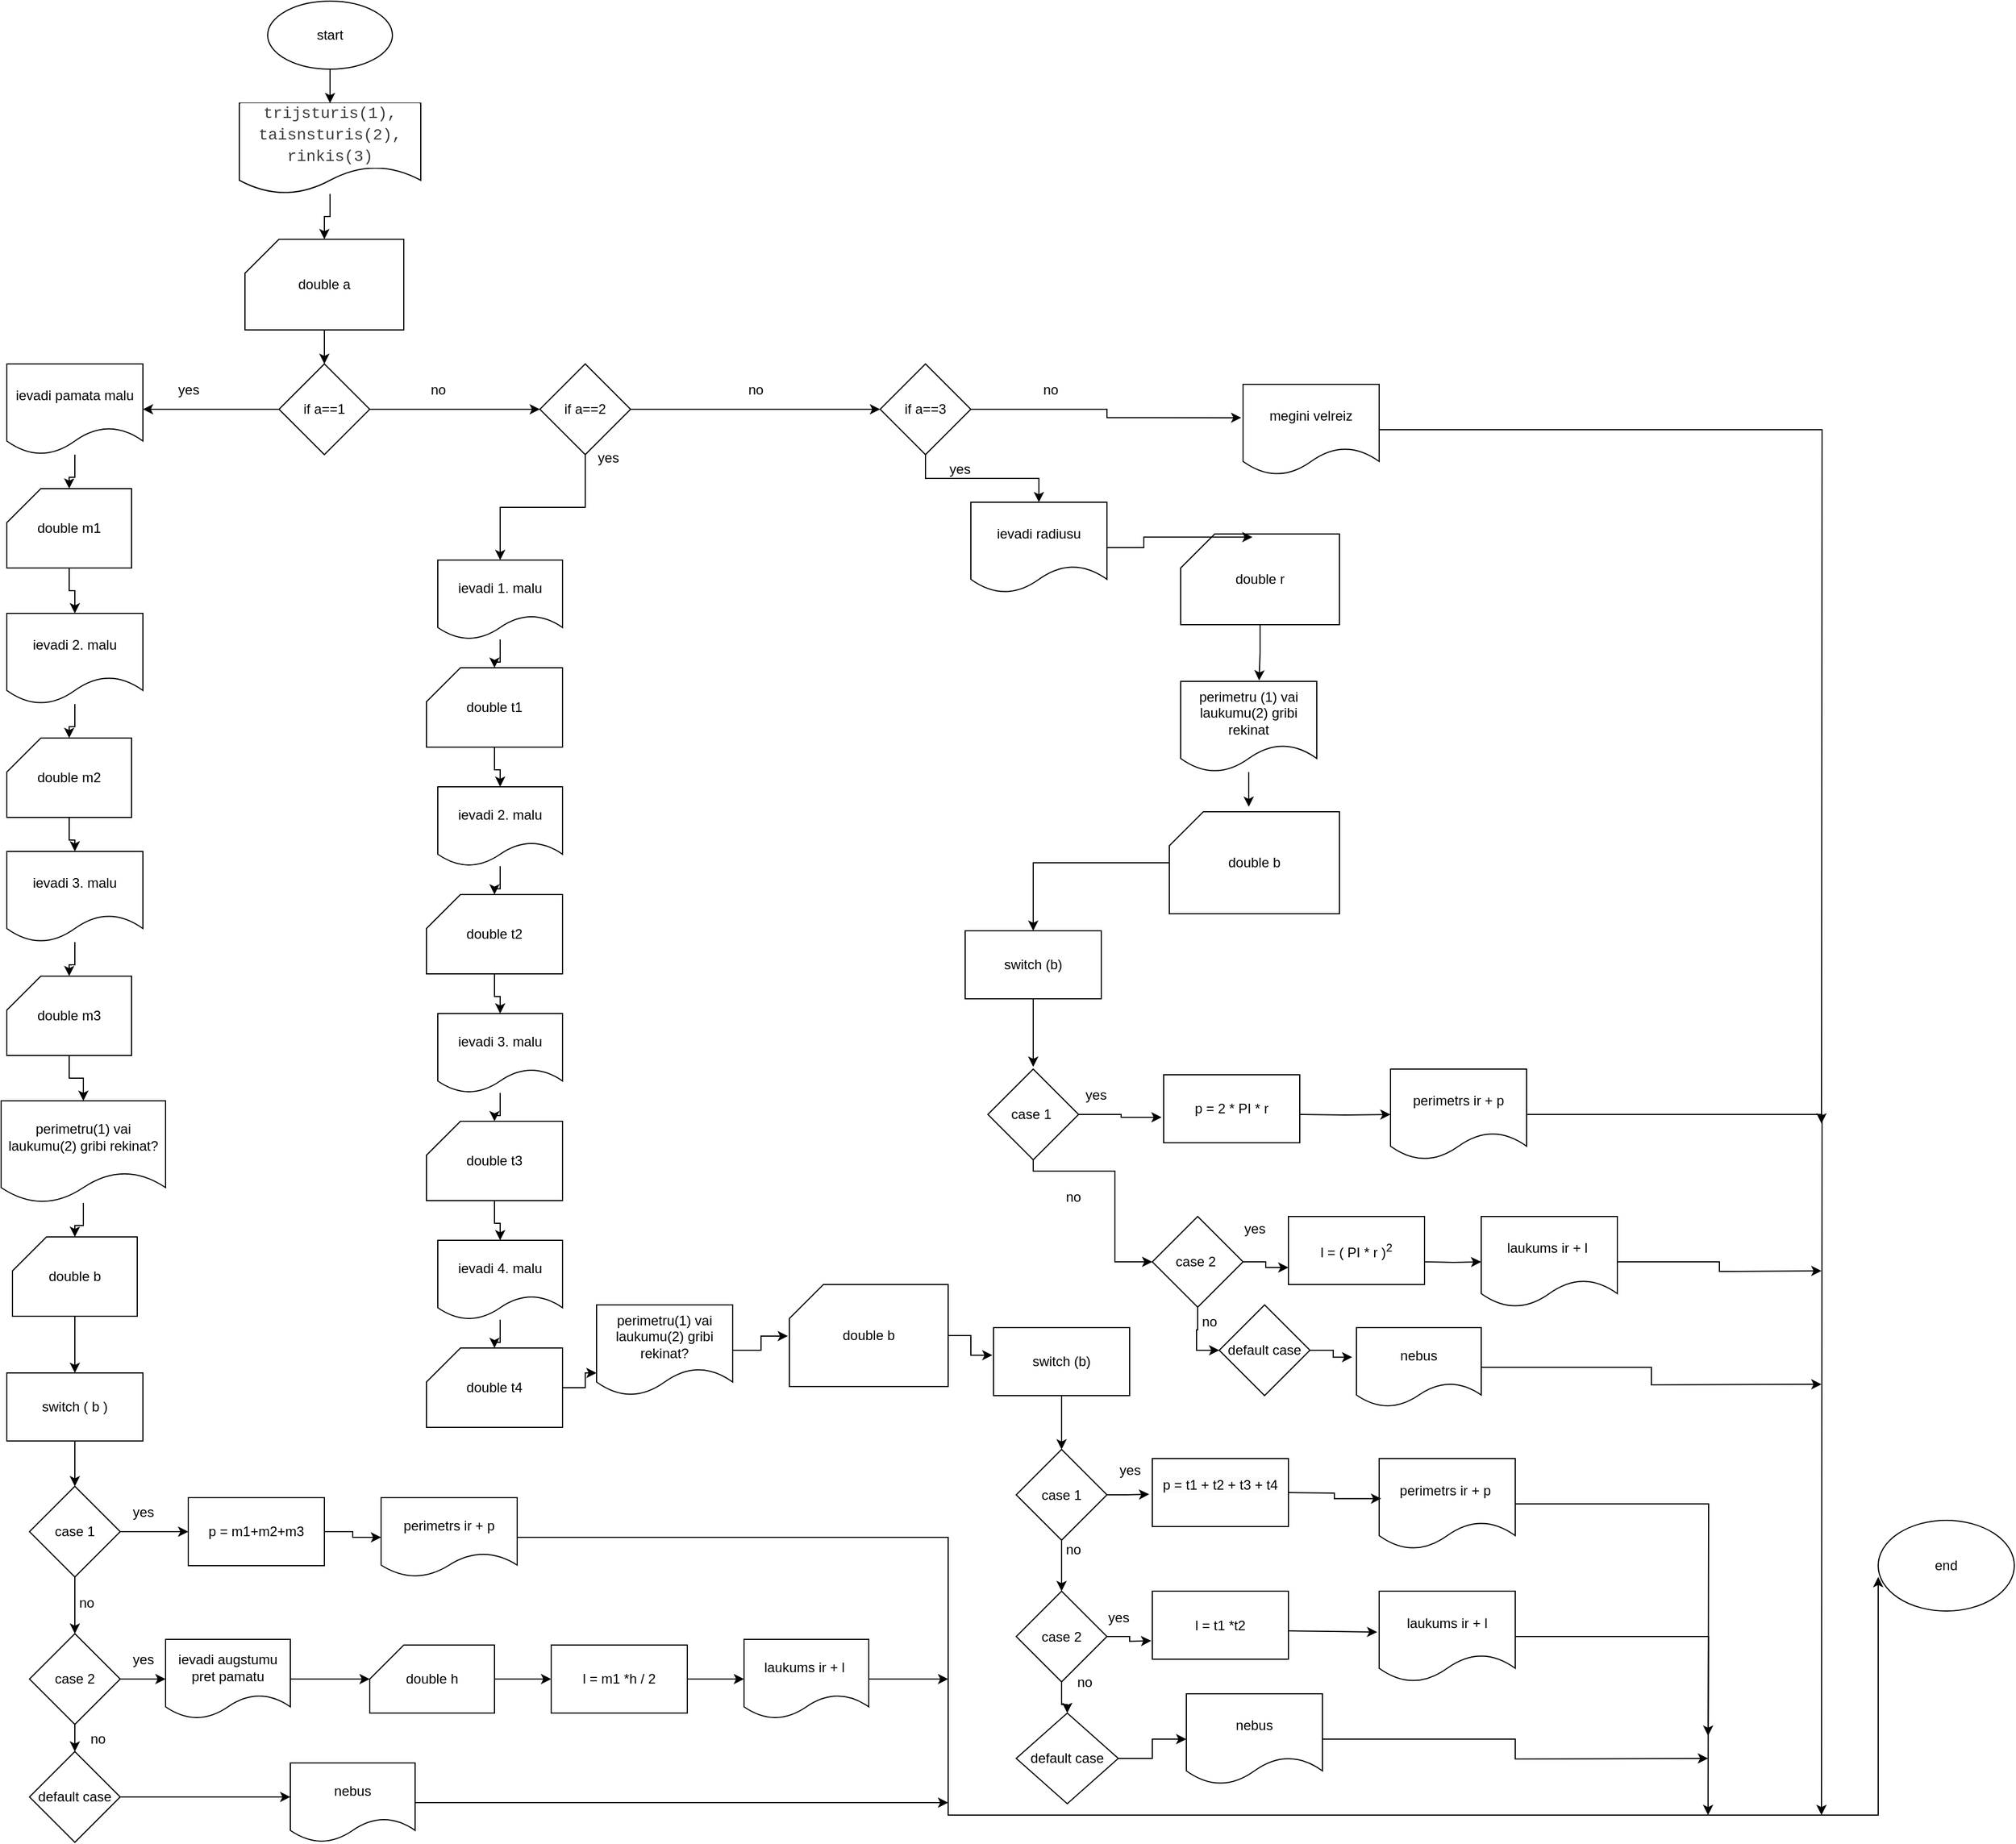<mxfile version="22.1.7" type="device">
  <diagram name="Page-1" id="s_GTSKOdbEc0nw_pOqTQ">
    <mxGraphModel dx="871" dy="600" grid="1" gridSize="10" guides="1" tooltips="1" connect="1" arrows="1" fold="1" page="1" pageScale="1" pageWidth="1169" pageHeight="1654" math="0" shadow="0">
      <root>
        <mxCell id="0" />
        <mxCell id="1" parent="0" />
        <mxCell id="ZWupIFE9vkI7g-fVSe1I-3" value="" style="edgeStyle=orthogonalEdgeStyle;rounded=0;orthogonalLoop=1;jettySize=auto;html=1;" parent="1" source="ZWupIFE9vkI7g-fVSe1I-1" target="ZWupIFE9vkI7g-fVSe1I-2" edge="1">
          <mxGeometry relative="1" as="geometry" />
        </mxCell>
        <mxCell id="ZWupIFE9vkI7g-fVSe1I-1" value="start" style="ellipse;whiteSpace=wrap;html=1;" parent="1" vertex="1">
          <mxGeometry x="250" y="30" width="110" height="60" as="geometry" />
        </mxCell>
        <mxCell id="ZWupIFE9vkI7g-fVSe1I-5" value="" style="edgeStyle=orthogonalEdgeStyle;rounded=0;orthogonalLoop=1;jettySize=auto;html=1;" parent="1" source="ZWupIFE9vkI7g-fVSe1I-2" target="ZWupIFE9vkI7g-fVSe1I-4" edge="1">
          <mxGeometry relative="1" as="geometry" />
        </mxCell>
        <mxCell id="ZWupIFE9vkI7g-fVSe1I-2" value="&lt;div style=&quot;color: rgb(59, 59, 59); background-color: rgb(255, 255, 255); font-family: Consolas, &amp;quot;Courier New&amp;quot;, monospace; font-size: 14px; line-height: 19px;&quot;&gt;trijsturis(1), taisnsturis(2), rinkis(3)&lt;/div&gt;" style="shape=document;whiteSpace=wrap;html=1;boundedLbl=1;" parent="1" vertex="1">
          <mxGeometry x="225" y="120" width="160" height="80" as="geometry" />
        </mxCell>
        <mxCell id="ZWupIFE9vkI7g-fVSe1I-7" value="" style="edgeStyle=orthogonalEdgeStyle;rounded=0;orthogonalLoop=1;jettySize=auto;html=1;" parent="1" source="ZWupIFE9vkI7g-fVSe1I-4" target="ZWupIFE9vkI7g-fVSe1I-6" edge="1">
          <mxGeometry relative="1" as="geometry" />
        </mxCell>
        <mxCell id="ZWupIFE9vkI7g-fVSe1I-4" value="double a" style="shape=card;whiteSpace=wrap;html=1;" parent="1" vertex="1">
          <mxGeometry x="230" y="240" width="140" height="80" as="geometry" />
        </mxCell>
        <mxCell id="ZWupIFE9vkI7g-fVSe1I-9" style="edgeStyle=orthogonalEdgeStyle;rounded=0;orthogonalLoop=1;jettySize=auto;html=1;entryX=1;entryY=0.5;entryDx=0;entryDy=0;" parent="1" source="ZWupIFE9vkI7g-fVSe1I-6" target="ZWupIFE9vkI7g-fVSe1I-8" edge="1">
          <mxGeometry relative="1" as="geometry" />
        </mxCell>
        <mxCell id="ZWupIFE9vkI7g-fVSe1I-50" style="edgeStyle=orthogonalEdgeStyle;rounded=0;orthogonalLoop=1;jettySize=auto;html=1;" parent="1" source="ZWupIFE9vkI7g-fVSe1I-6" target="ZWupIFE9vkI7g-fVSe1I-49" edge="1">
          <mxGeometry relative="1" as="geometry" />
        </mxCell>
        <mxCell id="ZWupIFE9vkI7g-fVSe1I-6" value="if a==1" style="rhombus;whiteSpace=wrap;html=1;" parent="1" vertex="1">
          <mxGeometry x="260" y="350" width="80" height="80" as="geometry" />
        </mxCell>
        <mxCell id="ZWupIFE9vkI7g-fVSe1I-13" value="" style="edgeStyle=orthogonalEdgeStyle;rounded=0;orthogonalLoop=1;jettySize=auto;html=1;" parent="1" source="ZWupIFE9vkI7g-fVSe1I-8" target="ZWupIFE9vkI7g-fVSe1I-12" edge="1">
          <mxGeometry relative="1" as="geometry" />
        </mxCell>
        <mxCell id="ZWupIFE9vkI7g-fVSe1I-8" value="ievadi pamata malu" style="shape=document;whiteSpace=wrap;html=1;boundedLbl=1;" parent="1" vertex="1">
          <mxGeometry x="20" y="350" width="120" height="80" as="geometry" />
        </mxCell>
        <mxCell id="ZWupIFE9vkI7g-fVSe1I-10" value="yes" style="text;html=1;align=center;verticalAlign=middle;resizable=0;points=[];autosize=1;strokeColor=none;fillColor=none;" parent="1" vertex="1">
          <mxGeometry x="160" y="358" width="40" height="30" as="geometry" />
        </mxCell>
        <mxCell id="ZWupIFE9vkI7g-fVSe1I-17" value="" style="edgeStyle=orthogonalEdgeStyle;rounded=0;orthogonalLoop=1;jettySize=auto;html=1;" parent="1" source="ZWupIFE9vkI7g-fVSe1I-12" target="ZWupIFE9vkI7g-fVSe1I-15" edge="1">
          <mxGeometry relative="1" as="geometry" />
        </mxCell>
        <mxCell id="ZWupIFE9vkI7g-fVSe1I-12" value="double m1" style="shape=card;whiteSpace=wrap;html=1;" parent="1" vertex="1">
          <mxGeometry x="20" y="460" width="110" height="70" as="geometry" />
        </mxCell>
        <mxCell id="ZWupIFE9vkI7g-fVSe1I-14" value="" style="edgeStyle=orthogonalEdgeStyle;rounded=0;orthogonalLoop=1;jettySize=auto;html=1;" parent="1" source="ZWupIFE9vkI7g-fVSe1I-15" target="ZWupIFE9vkI7g-fVSe1I-16" edge="1">
          <mxGeometry relative="1" as="geometry" />
        </mxCell>
        <mxCell id="ZWupIFE9vkI7g-fVSe1I-15" value="ievadi 2. malu" style="shape=document;whiteSpace=wrap;html=1;boundedLbl=1;" parent="1" vertex="1">
          <mxGeometry x="20" y="570" width="120" height="80" as="geometry" />
        </mxCell>
        <mxCell id="ZWupIFE9vkI7g-fVSe1I-24" value="" style="edgeStyle=orthogonalEdgeStyle;rounded=0;orthogonalLoop=1;jettySize=auto;html=1;" parent="1" source="ZWupIFE9vkI7g-fVSe1I-16" target="ZWupIFE9vkI7g-fVSe1I-19" edge="1">
          <mxGeometry relative="1" as="geometry" />
        </mxCell>
        <mxCell id="ZWupIFE9vkI7g-fVSe1I-16" value="double m2" style="shape=card;whiteSpace=wrap;html=1;" parent="1" vertex="1">
          <mxGeometry x="20" y="680" width="110" height="70" as="geometry" />
        </mxCell>
        <mxCell id="ZWupIFE9vkI7g-fVSe1I-18" value="" style="edgeStyle=orthogonalEdgeStyle;rounded=0;orthogonalLoop=1;jettySize=auto;html=1;" parent="1" source="ZWupIFE9vkI7g-fVSe1I-19" target="ZWupIFE9vkI7g-fVSe1I-20" edge="1">
          <mxGeometry relative="1" as="geometry" />
        </mxCell>
        <mxCell id="ZWupIFE9vkI7g-fVSe1I-19" value="ievadi 3. malu" style="shape=document;whiteSpace=wrap;html=1;boundedLbl=1;" parent="1" vertex="1">
          <mxGeometry x="20" y="780" width="120" height="80" as="geometry" />
        </mxCell>
        <mxCell id="ZWupIFE9vkI7g-fVSe1I-25" value="" style="edgeStyle=orthogonalEdgeStyle;rounded=0;orthogonalLoop=1;jettySize=auto;html=1;" parent="1" source="ZWupIFE9vkI7g-fVSe1I-20" target="ZWupIFE9vkI7g-fVSe1I-22" edge="1">
          <mxGeometry relative="1" as="geometry" />
        </mxCell>
        <mxCell id="ZWupIFE9vkI7g-fVSe1I-20" value="double m3" style="shape=card;whiteSpace=wrap;html=1;" parent="1" vertex="1">
          <mxGeometry x="20" y="890" width="110" height="70" as="geometry" />
        </mxCell>
        <mxCell id="ZWupIFE9vkI7g-fVSe1I-21" value="" style="edgeStyle=orthogonalEdgeStyle;rounded=0;orthogonalLoop=1;jettySize=auto;html=1;" parent="1" source="ZWupIFE9vkI7g-fVSe1I-22" target="ZWupIFE9vkI7g-fVSe1I-23" edge="1">
          <mxGeometry relative="1" as="geometry" />
        </mxCell>
        <mxCell id="ZWupIFE9vkI7g-fVSe1I-22" value="perimetru(1) vai laukumu(2) gribi rekinat?" style="shape=document;whiteSpace=wrap;html=1;boundedLbl=1;" parent="1" vertex="1">
          <mxGeometry x="15" y="1000" width="145" height="90" as="geometry" />
        </mxCell>
        <mxCell id="ZWupIFE9vkI7g-fVSe1I-28" value="" style="edgeStyle=orthogonalEdgeStyle;rounded=0;orthogonalLoop=1;jettySize=auto;html=1;" parent="1" source="ZWupIFE9vkI7g-fVSe1I-23" target="ZWupIFE9vkI7g-fVSe1I-27" edge="1">
          <mxGeometry relative="1" as="geometry" />
        </mxCell>
        <mxCell id="ZWupIFE9vkI7g-fVSe1I-23" value="double b" style="shape=card;whiteSpace=wrap;html=1;" parent="1" vertex="1">
          <mxGeometry x="25" y="1120" width="110" height="70" as="geometry" />
        </mxCell>
        <mxCell id="ZWupIFE9vkI7g-fVSe1I-30" value="" style="edgeStyle=orthogonalEdgeStyle;rounded=0;orthogonalLoop=1;jettySize=auto;html=1;" parent="1" source="ZWupIFE9vkI7g-fVSe1I-27" target="ZWupIFE9vkI7g-fVSe1I-29" edge="1">
          <mxGeometry relative="1" as="geometry" />
        </mxCell>
        <mxCell id="ZWupIFE9vkI7g-fVSe1I-27" value="switch ( b )" style="rounded=0;whiteSpace=wrap;html=1;" parent="1" vertex="1">
          <mxGeometry x="20" y="1240" width="120" height="60" as="geometry" />
        </mxCell>
        <mxCell id="ZWupIFE9vkI7g-fVSe1I-32" value="" style="edgeStyle=orthogonalEdgeStyle;rounded=0;orthogonalLoop=1;jettySize=auto;html=1;" parent="1" source="ZWupIFE9vkI7g-fVSe1I-29" target="ZWupIFE9vkI7g-fVSe1I-31" edge="1">
          <mxGeometry relative="1" as="geometry" />
        </mxCell>
        <mxCell id="ZWupIFE9vkI7g-fVSe1I-37" value="" style="edgeStyle=orthogonalEdgeStyle;rounded=0;orthogonalLoop=1;jettySize=auto;html=1;" parent="1" source="ZWupIFE9vkI7g-fVSe1I-29" target="ZWupIFE9vkI7g-fVSe1I-36" edge="1">
          <mxGeometry relative="1" as="geometry" />
        </mxCell>
        <mxCell id="ZWupIFE9vkI7g-fVSe1I-29" value="case 1" style="rhombus;whiteSpace=wrap;html=1;" parent="1" vertex="1">
          <mxGeometry x="40" y="1340" width="80" height="80" as="geometry" />
        </mxCell>
        <mxCell id="ZWupIFE9vkI7g-fVSe1I-35" value="" style="edgeStyle=orthogonalEdgeStyle;rounded=0;orthogonalLoop=1;jettySize=auto;html=1;" parent="1" source="ZWupIFE9vkI7g-fVSe1I-31" target="ZWupIFE9vkI7g-fVSe1I-34" edge="1">
          <mxGeometry relative="1" as="geometry" />
        </mxCell>
        <mxCell id="ZWupIFE9vkI7g-fVSe1I-31" value="p = m1+m2+m3" style="rounded=0;whiteSpace=wrap;html=1;" parent="1" vertex="1">
          <mxGeometry x="180" y="1350" width="120" height="60" as="geometry" />
        </mxCell>
        <mxCell id="ZWupIFE9vkI7g-fVSe1I-33" value="yes" style="text;html=1;align=center;verticalAlign=middle;resizable=0;points=[];autosize=1;strokeColor=none;fillColor=none;" parent="1" vertex="1">
          <mxGeometry x="120" y="1348" width="40" height="30" as="geometry" />
        </mxCell>
        <mxCell id="uBagsYoSlXnlfAFaFn3W-50" style="edgeStyle=orthogonalEdgeStyle;rounded=0;orthogonalLoop=1;jettySize=auto;html=1;strokeColor=none;" parent="1" source="ZWupIFE9vkI7g-fVSe1I-34" edge="1">
          <mxGeometry relative="1" as="geometry">
            <mxPoint x="850" y="1630" as="targetPoint" />
          </mxGeometry>
        </mxCell>
        <mxCell id="ZWupIFE9vkI7g-fVSe1I-34" value="perimetrs ir + p" style="shape=document;whiteSpace=wrap;html=1;boundedLbl=1;" parent="1" vertex="1">
          <mxGeometry x="350" y="1350" width="120" height="70" as="geometry" />
        </mxCell>
        <mxCell id="ZWupIFE9vkI7g-fVSe1I-39" value="" style="edgeStyle=orthogonalEdgeStyle;rounded=0;orthogonalLoop=1;jettySize=auto;html=1;" parent="1" source="ZWupIFE9vkI7g-fVSe1I-36" target="ZWupIFE9vkI7g-fVSe1I-38" edge="1">
          <mxGeometry relative="1" as="geometry" />
        </mxCell>
        <mxCell id="uBagsYoSlXnlfAFaFn3W-63" style="edgeStyle=orthogonalEdgeStyle;rounded=0;orthogonalLoop=1;jettySize=auto;html=1;entryX=0.5;entryY=0;entryDx=0;entryDy=0;" parent="1" source="ZWupIFE9vkI7g-fVSe1I-36" target="uBagsYoSlXnlfAFaFn3W-62" edge="1">
          <mxGeometry relative="1" as="geometry" />
        </mxCell>
        <mxCell id="ZWupIFE9vkI7g-fVSe1I-36" value="case 2" style="rhombus;whiteSpace=wrap;html=1;" parent="1" vertex="1">
          <mxGeometry x="40" y="1470" width="80" height="80" as="geometry" />
        </mxCell>
        <mxCell id="ZWupIFE9vkI7g-fVSe1I-42" value="" style="edgeStyle=orthogonalEdgeStyle;rounded=0;orthogonalLoop=1;jettySize=auto;html=1;" parent="1" source="ZWupIFE9vkI7g-fVSe1I-38" target="ZWupIFE9vkI7g-fVSe1I-41" edge="1">
          <mxGeometry relative="1" as="geometry" />
        </mxCell>
        <mxCell id="ZWupIFE9vkI7g-fVSe1I-38" value="ievadi augstumu pret pamatu" style="shape=document;whiteSpace=wrap;html=1;boundedLbl=1;" parent="1" vertex="1">
          <mxGeometry x="160" y="1475" width="110" height="70" as="geometry" />
        </mxCell>
        <mxCell id="ZWupIFE9vkI7g-fVSe1I-44" value="" style="edgeStyle=orthogonalEdgeStyle;rounded=0;orthogonalLoop=1;jettySize=auto;html=1;" parent="1" source="ZWupIFE9vkI7g-fVSe1I-41" target="ZWupIFE9vkI7g-fVSe1I-43" edge="1">
          <mxGeometry relative="1" as="geometry" />
        </mxCell>
        <mxCell id="ZWupIFE9vkI7g-fVSe1I-41" value="double h" style="shape=card;whiteSpace=wrap;html=1;" parent="1" vertex="1">
          <mxGeometry x="340" y="1480" width="110" height="60" as="geometry" />
        </mxCell>
        <mxCell id="ZWupIFE9vkI7g-fVSe1I-48" value="" style="edgeStyle=orthogonalEdgeStyle;rounded=0;orthogonalLoop=1;jettySize=auto;html=1;" parent="1" source="ZWupIFE9vkI7g-fVSe1I-43" target="ZWupIFE9vkI7g-fVSe1I-47" edge="1">
          <mxGeometry relative="1" as="geometry" />
        </mxCell>
        <mxCell id="ZWupIFE9vkI7g-fVSe1I-43" value="l = m1 *h / 2" style="rounded=0;whiteSpace=wrap;html=1;" parent="1" vertex="1">
          <mxGeometry x="500" y="1480" width="120" height="60" as="geometry" />
        </mxCell>
        <mxCell id="ZWupIFE9vkI7g-fVSe1I-45" value="yes" style="text;html=1;align=center;verticalAlign=middle;resizable=0;points=[];autosize=1;strokeColor=none;fillColor=none;" parent="1" vertex="1">
          <mxGeometry x="120" y="1478" width="40" height="30" as="geometry" />
        </mxCell>
        <mxCell id="ZWupIFE9vkI7g-fVSe1I-46" value="no" style="text;html=1;align=center;verticalAlign=middle;resizable=0;points=[];autosize=1;strokeColor=none;fillColor=none;" parent="1" vertex="1">
          <mxGeometry x="70" y="1428" width="40" height="30" as="geometry" />
        </mxCell>
        <mxCell id="uBagsYoSlXnlfAFaFn3W-51" style="edgeStyle=orthogonalEdgeStyle;rounded=0;orthogonalLoop=1;jettySize=auto;html=1;" parent="1" source="ZWupIFE9vkI7g-fVSe1I-47" edge="1">
          <mxGeometry relative="1" as="geometry">
            <mxPoint x="850" y="1510" as="targetPoint" />
          </mxGeometry>
        </mxCell>
        <mxCell id="ZWupIFE9vkI7g-fVSe1I-47" value="laukums ir + l&amp;nbsp;" style="shape=document;whiteSpace=wrap;html=1;boundedLbl=1;" parent="1" vertex="1">
          <mxGeometry x="670" y="1475" width="110" height="70" as="geometry" />
        </mxCell>
        <mxCell id="ZWupIFE9vkI7g-fVSe1I-53" value="" style="edgeStyle=orthogonalEdgeStyle;rounded=0;orthogonalLoop=1;jettySize=auto;html=1;" parent="1" source="ZWupIFE9vkI7g-fVSe1I-49" target="ZWupIFE9vkI7g-fVSe1I-52" edge="1">
          <mxGeometry relative="1" as="geometry" />
        </mxCell>
        <mxCell id="uBagsYoSlXnlfAFaFn3W-16" style="edgeStyle=orthogonalEdgeStyle;rounded=0;orthogonalLoop=1;jettySize=auto;html=1;entryX=0;entryY=0.5;entryDx=0;entryDy=0;" parent="1" source="ZWupIFE9vkI7g-fVSe1I-49" target="uBagsYoSlXnlfAFaFn3W-15" edge="1">
          <mxGeometry relative="1" as="geometry" />
        </mxCell>
        <mxCell id="ZWupIFE9vkI7g-fVSe1I-49" value="if a==2" style="rhombus;whiteSpace=wrap;html=1;" parent="1" vertex="1">
          <mxGeometry x="490" y="350" width="80" height="80" as="geometry" />
        </mxCell>
        <mxCell id="ZWupIFE9vkI7g-fVSe1I-51" value="no" style="text;html=1;align=center;verticalAlign=middle;resizable=0;points=[];autosize=1;strokeColor=none;fillColor=none;" parent="1" vertex="1">
          <mxGeometry x="380" y="358" width="40" height="30" as="geometry" />
        </mxCell>
        <mxCell id="ZWupIFE9vkI7g-fVSe1I-55" value="" style="edgeStyle=orthogonalEdgeStyle;rounded=0;orthogonalLoop=1;jettySize=auto;html=1;" parent="1" source="ZWupIFE9vkI7g-fVSe1I-52" target="ZWupIFE9vkI7g-fVSe1I-54" edge="1">
          <mxGeometry relative="1" as="geometry" />
        </mxCell>
        <mxCell id="ZWupIFE9vkI7g-fVSe1I-52" value="ievadi 1. malu" style="shape=document;whiteSpace=wrap;html=1;boundedLbl=1;" parent="1" vertex="1">
          <mxGeometry x="400" y="523" width="110" height="70" as="geometry" />
        </mxCell>
        <mxCell id="ZWupIFE9vkI7g-fVSe1I-59" value="" style="edgeStyle=orthogonalEdgeStyle;rounded=0;orthogonalLoop=1;jettySize=auto;html=1;" parent="1" source="ZWupIFE9vkI7g-fVSe1I-54" target="ZWupIFE9vkI7g-fVSe1I-57" edge="1">
          <mxGeometry relative="1" as="geometry" />
        </mxCell>
        <mxCell id="ZWupIFE9vkI7g-fVSe1I-54" value="double t1" style="shape=card;whiteSpace=wrap;html=1;" parent="1" vertex="1">
          <mxGeometry x="390" y="618" width="120" height="70" as="geometry" />
        </mxCell>
        <mxCell id="ZWupIFE9vkI7g-fVSe1I-56" value="" style="edgeStyle=orthogonalEdgeStyle;rounded=0;orthogonalLoop=1;jettySize=auto;html=1;" parent="1" source="ZWupIFE9vkI7g-fVSe1I-57" target="ZWupIFE9vkI7g-fVSe1I-58" edge="1">
          <mxGeometry relative="1" as="geometry" />
        </mxCell>
        <mxCell id="ZWupIFE9vkI7g-fVSe1I-57" value="ievadi 2. malu" style="shape=document;whiteSpace=wrap;html=1;boundedLbl=1;" parent="1" vertex="1">
          <mxGeometry x="400" y="723" width="110" height="70" as="geometry" />
        </mxCell>
        <mxCell id="ZWupIFE9vkI7g-fVSe1I-63" value="" style="edgeStyle=orthogonalEdgeStyle;rounded=0;orthogonalLoop=1;jettySize=auto;html=1;" parent="1" source="ZWupIFE9vkI7g-fVSe1I-58" target="ZWupIFE9vkI7g-fVSe1I-61" edge="1">
          <mxGeometry relative="1" as="geometry" />
        </mxCell>
        <mxCell id="ZWupIFE9vkI7g-fVSe1I-58" value="double t2" style="shape=card;whiteSpace=wrap;html=1;" parent="1" vertex="1">
          <mxGeometry x="390" y="818" width="120" height="70" as="geometry" />
        </mxCell>
        <mxCell id="ZWupIFE9vkI7g-fVSe1I-60" value="" style="edgeStyle=orthogonalEdgeStyle;rounded=0;orthogonalLoop=1;jettySize=auto;html=1;" parent="1" source="ZWupIFE9vkI7g-fVSe1I-61" target="ZWupIFE9vkI7g-fVSe1I-62" edge="1">
          <mxGeometry relative="1" as="geometry" />
        </mxCell>
        <mxCell id="ZWupIFE9vkI7g-fVSe1I-61" value="ievadi 3. malu" style="shape=document;whiteSpace=wrap;html=1;boundedLbl=1;" parent="1" vertex="1">
          <mxGeometry x="400" y="923" width="110" height="70" as="geometry" />
        </mxCell>
        <mxCell id="ZWupIFE9vkI7g-fVSe1I-67" value="" style="edgeStyle=orthogonalEdgeStyle;rounded=0;orthogonalLoop=1;jettySize=auto;html=1;" parent="1" source="ZWupIFE9vkI7g-fVSe1I-62" target="ZWupIFE9vkI7g-fVSe1I-65" edge="1">
          <mxGeometry relative="1" as="geometry" />
        </mxCell>
        <mxCell id="ZWupIFE9vkI7g-fVSe1I-62" value="double t3" style="shape=card;whiteSpace=wrap;html=1;" parent="1" vertex="1">
          <mxGeometry x="390" y="1018" width="120" height="70" as="geometry" />
        </mxCell>
        <mxCell id="ZWupIFE9vkI7g-fVSe1I-64" value="" style="edgeStyle=orthogonalEdgeStyle;rounded=0;orthogonalLoop=1;jettySize=auto;html=1;" parent="1" source="ZWupIFE9vkI7g-fVSe1I-65" target="ZWupIFE9vkI7g-fVSe1I-66" edge="1">
          <mxGeometry relative="1" as="geometry" />
        </mxCell>
        <mxCell id="ZWupIFE9vkI7g-fVSe1I-65" value="ievadi 4. malu" style="shape=document;whiteSpace=wrap;html=1;boundedLbl=1;" parent="1" vertex="1">
          <mxGeometry x="400" y="1123" width="110" height="70" as="geometry" />
        </mxCell>
        <mxCell id="OssaQ84QO2bzJiVQnOr2-2" style="edgeStyle=orthogonalEdgeStyle;rounded=0;orthogonalLoop=1;jettySize=auto;html=1;entryX=0;entryY=0.75;entryDx=0;entryDy=0;" parent="1" source="ZWupIFE9vkI7g-fVSe1I-66" target="OssaQ84QO2bzJiVQnOr2-1" edge="1">
          <mxGeometry relative="1" as="geometry" />
        </mxCell>
        <mxCell id="ZWupIFE9vkI7g-fVSe1I-66" value="double t4" style="shape=card;whiteSpace=wrap;html=1;" parent="1" vertex="1">
          <mxGeometry x="390" y="1218" width="120" height="70" as="geometry" />
        </mxCell>
        <mxCell id="OssaQ84QO2bzJiVQnOr2-1" value="perimetru(1) vai laukumu(2) gribi rekinat?" style="shape=document;whiteSpace=wrap;html=1;boundedLbl=1;" parent="1" vertex="1">
          <mxGeometry x="540" y="1180" width="120" height="80" as="geometry" />
        </mxCell>
        <mxCell id="uBagsYoSlXnlfAFaFn3W-1" value="double b" style="shape=card;whiteSpace=wrap;html=1;" parent="1" vertex="1">
          <mxGeometry x="710" y="1162" width="140" height="90" as="geometry" />
        </mxCell>
        <mxCell id="uBagsYoSlXnlfAFaFn3W-2" style="edgeStyle=orthogonalEdgeStyle;rounded=0;orthogonalLoop=1;jettySize=auto;html=1;entryX=-0.009;entryY=0.505;entryDx=0;entryDy=0;entryPerimeter=0;" parent="1" source="OssaQ84QO2bzJiVQnOr2-1" target="uBagsYoSlXnlfAFaFn3W-1" edge="1">
          <mxGeometry relative="1" as="geometry" />
        </mxCell>
        <mxCell id="uBagsYoSlXnlfAFaFn3W-10" style="edgeStyle=orthogonalEdgeStyle;rounded=0;orthogonalLoop=1;jettySize=auto;html=1;entryX=0.5;entryY=0;entryDx=0;entryDy=0;" parent="1" source="uBagsYoSlXnlfAFaFn3W-3" target="uBagsYoSlXnlfAFaFn3W-9" edge="1">
          <mxGeometry relative="1" as="geometry" />
        </mxCell>
        <mxCell id="uBagsYoSlXnlfAFaFn3W-3" value="case 1" style="rhombus;whiteSpace=wrap;html=1;" parent="1" vertex="1">
          <mxGeometry x="910" y="1307.5" width="80" height="80" as="geometry" />
        </mxCell>
        <mxCell id="uBagsYoSlXnlfAFaFn3W-6" style="edgeStyle=orthogonalEdgeStyle;rounded=0;orthogonalLoop=1;jettySize=auto;html=1;entryX=-0.023;entryY=0.517;entryDx=0;entryDy=0;entryPerimeter=0;" parent="1" source="uBagsYoSlXnlfAFaFn3W-3" edge="1">
          <mxGeometry relative="1" as="geometry">
            <mxPoint x="1027.24" y="1347.03" as="targetPoint" />
          </mxGeometry>
        </mxCell>
        <mxCell id="uBagsYoSlXnlfAFaFn3W-53" style="edgeStyle=orthogonalEdgeStyle;rounded=0;orthogonalLoop=1;jettySize=auto;html=1;" parent="1" source="uBagsYoSlXnlfAFaFn3W-7" edge="1">
          <mxGeometry relative="1" as="geometry">
            <mxPoint x="1520" y="1630" as="targetPoint" />
          </mxGeometry>
        </mxCell>
        <mxCell id="uBagsYoSlXnlfAFaFn3W-7" value="perimetrs ir + p&amp;nbsp;" style="shape=document;whiteSpace=wrap;html=1;boundedLbl=1;" parent="1" vertex="1">
          <mxGeometry x="1230" y="1315.5" width="120" height="80" as="geometry" />
        </mxCell>
        <mxCell id="uBagsYoSlXnlfAFaFn3W-8" style="edgeStyle=orthogonalEdgeStyle;rounded=0;orthogonalLoop=1;jettySize=auto;html=1;entryX=0.015;entryY=0.442;entryDx=0;entryDy=0;entryPerimeter=0;" parent="1" target="uBagsYoSlXnlfAFaFn3W-7" edge="1">
          <mxGeometry relative="1" as="geometry">
            <mxPoint x="1150" y="1345.5" as="sourcePoint" />
          </mxGeometry>
        </mxCell>
        <mxCell id="fjZx18X31kxpOCo3NqA8-4" style="edgeStyle=orthogonalEdgeStyle;rounded=0;orthogonalLoop=1;jettySize=auto;html=1;entryX=0.5;entryY=0;entryDx=0;entryDy=0;" edge="1" parent="1" source="uBagsYoSlXnlfAFaFn3W-9" target="fjZx18X31kxpOCo3NqA8-3">
          <mxGeometry relative="1" as="geometry" />
        </mxCell>
        <mxCell id="uBagsYoSlXnlfAFaFn3W-9" value="case 2" style="rhombus;whiteSpace=wrap;html=1;" parent="1" vertex="1">
          <mxGeometry x="910" y="1432.5" width="80" height="80" as="geometry" />
        </mxCell>
        <mxCell id="uBagsYoSlXnlfAFaFn3W-54" style="edgeStyle=orthogonalEdgeStyle;rounded=0;orthogonalLoop=1;jettySize=auto;html=1;" parent="1" source="uBagsYoSlXnlfAFaFn3W-11" edge="1">
          <mxGeometry relative="1" as="geometry">
            <mxPoint x="1520" y="1560" as="targetPoint" />
          </mxGeometry>
        </mxCell>
        <mxCell id="uBagsYoSlXnlfAFaFn3W-11" value="laukums ir + l" style="shape=document;whiteSpace=wrap;html=1;boundedLbl=1;" parent="1" vertex="1">
          <mxGeometry x="1230" y="1432.5" width="120" height="80" as="geometry" />
        </mxCell>
        <mxCell id="uBagsYoSlXnlfAFaFn3W-13" style="edgeStyle=orthogonalEdgeStyle;rounded=0;orthogonalLoop=1;jettySize=auto;html=1;entryX=-0.008;entryY=0.597;entryDx=0;entryDy=0;entryPerimeter=0;" parent="1" source="uBagsYoSlXnlfAFaFn3W-9" edge="1">
          <mxGeometry relative="1" as="geometry">
            <mxPoint x="1029.04" y="1476.23" as="targetPoint" />
          </mxGeometry>
        </mxCell>
        <mxCell id="uBagsYoSlXnlfAFaFn3W-14" style="edgeStyle=orthogonalEdgeStyle;rounded=0;orthogonalLoop=1;jettySize=auto;html=1;entryX=-0.014;entryY=0.451;entryDx=0;entryDy=0;entryPerimeter=0;" parent="1" target="uBagsYoSlXnlfAFaFn3W-11" edge="1">
          <mxGeometry relative="1" as="geometry">
            <mxPoint x="1150" y="1467.5" as="sourcePoint" />
          </mxGeometry>
        </mxCell>
        <mxCell id="uBagsYoSlXnlfAFaFn3W-20" style="edgeStyle=orthogonalEdgeStyle;rounded=0;orthogonalLoop=1;jettySize=auto;html=1;" parent="1" source="uBagsYoSlXnlfAFaFn3W-15" target="uBagsYoSlXnlfAFaFn3W-19" edge="1">
          <mxGeometry relative="1" as="geometry" />
        </mxCell>
        <mxCell id="uBagsYoSlXnlfAFaFn3W-46" style="edgeStyle=orthogonalEdgeStyle;rounded=0;orthogonalLoop=1;jettySize=auto;html=1;entryX=-0.013;entryY=0.368;entryDx=0;entryDy=0;entryPerimeter=0;" parent="1" source="uBagsYoSlXnlfAFaFn3W-15" target="uBagsYoSlXnlfAFaFn3W-48" edge="1">
          <mxGeometry relative="1" as="geometry">
            <mxPoint x="1075" y="398" as="targetPoint" />
          </mxGeometry>
        </mxCell>
        <mxCell id="uBagsYoSlXnlfAFaFn3W-15" value="if a==3" style="rhombus;whiteSpace=wrap;html=1;" parent="1" vertex="1">
          <mxGeometry x="790" y="350" width="80" height="80" as="geometry" />
        </mxCell>
        <mxCell id="uBagsYoSlXnlfAFaFn3W-17" value="yes" style="text;html=1;align=center;verticalAlign=middle;resizable=0;points=[];autosize=1;strokeColor=none;fillColor=none;" parent="1" vertex="1">
          <mxGeometry x="530" y="418" width="40" height="30" as="geometry" />
        </mxCell>
        <mxCell id="uBagsYoSlXnlfAFaFn3W-18" value="no" style="text;html=1;align=center;verticalAlign=middle;resizable=0;points=[];autosize=1;strokeColor=none;fillColor=none;" parent="1" vertex="1">
          <mxGeometry x="660" y="358" width="40" height="30" as="geometry" />
        </mxCell>
        <mxCell id="uBagsYoSlXnlfAFaFn3W-19" value="ievadi radiusu" style="shape=document;whiteSpace=wrap;html=1;boundedLbl=1;" parent="1" vertex="1">
          <mxGeometry x="870" y="472" width="120" height="80" as="geometry" />
        </mxCell>
        <mxCell id="uBagsYoSlXnlfAFaFn3W-21" value="yes" style="text;html=1;align=center;verticalAlign=middle;resizable=0;points=[];autosize=1;strokeColor=none;fillColor=none;" parent="1" vertex="1">
          <mxGeometry x="840" y="428" width="40" height="30" as="geometry" />
        </mxCell>
        <mxCell id="uBagsYoSlXnlfAFaFn3W-22" value="double r" style="shape=card;whiteSpace=wrap;html=1;" parent="1" vertex="1">
          <mxGeometry x="1055" y="500" width="140" height="80" as="geometry" />
        </mxCell>
        <mxCell id="uBagsYoSlXnlfAFaFn3W-23" style="edgeStyle=orthogonalEdgeStyle;rounded=0;orthogonalLoop=1;jettySize=auto;html=1;entryX=0.452;entryY=0.035;entryDx=0;entryDy=0;entryPerimeter=0;" parent="1" source="uBagsYoSlXnlfAFaFn3W-19" target="uBagsYoSlXnlfAFaFn3W-22" edge="1">
          <mxGeometry relative="1" as="geometry" />
        </mxCell>
        <mxCell id="uBagsYoSlXnlfAFaFn3W-24" value="perimetru (1) vai laukumu(2) gribi rekinat" style="shape=document;whiteSpace=wrap;html=1;boundedLbl=1;" parent="1" vertex="1">
          <mxGeometry x="1055" y="630" width="120" height="80" as="geometry" />
        </mxCell>
        <mxCell id="uBagsYoSlXnlfAFaFn3W-25" style="edgeStyle=orthogonalEdgeStyle;rounded=0;orthogonalLoop=1;jettySize=auto;html=1;entryX=0.576;entryY=-0.01;entryDx=0;entryDy=0;entryPerimeter=0;" parent="1" source="uBagsYoSlXnlfAFaFn3W-22" target="uBagsYoSlXnlfAFaFn3W-24" edge="1">
          <mxGeometry relative="1" as="geometry" />
        </mxCell>
        <mxCell id="fjZx18X31kxpOCo3NqA8-17" style="edgeStyle=orthogonalEdgeStyle;rounded=0;orthogonalLoop=1;jettySize=auto;html=1;" edge="1" parent="1" source="uBagsYoSlXnlfAFaFn3W-26" target="fjZx18X31kxpOCo3NqA8-16">
          <mxGeometry relative="1" as="geometry" />
        </mxCell>
        <mxCell id="uBagsYoSlXnlfAFaFn3W-26" value="double b" style="shape=card;whiteSpace=wrap;html=1;" parent="1" vertex="1">
          <mxGeometry x="1045" y="745" width="150" height="90" as="geometry" />
        </mxCell>
        <mxCell id="uBagsYoSlXnlfAFaFn3W-27" style="edgeStyle=orthogonalEdgeStyle;rounded=0;orthogonalLoop=1;jettySize=auto;html=1;entryX=0.467;entryY=-0.048;entryDx=0;entryDy=0;entryPerimeter=0;" parent="1" source="uBagsYoSlXnlfAFaFn3W-24" target="uBagsYoSlXnlfAFaFn3W-26" edge="1">
          <mxGeometry relative="1" as="geometry" />
        </mxCell>
        <mxCell id="uBagsYoSlXnlfAFaFn3W-39" style="edgeStyle=orthogonalEdgeStyle;rounded=0;orthogonalLoop=1;jettySize=auto;html=1;entryX=0;entryY=0.5;entryDx=0;entryDy=0;" parent="1" source="uBagsYoSlXnlfAFaFn3W-28" target="uBagsYoSlXnlfAFaFn3W-38" edge="1">
          <mxGeometry relative="1" as="geometry">
            <Array as="points">
              <mxPoint x="925" y="1062" />
              <mxPoint x="997" y="1062" />
              <mxPoint x="997" y="1142" />
            </Array>
          </mxGeometry>
        </mxCell>
        <mxCell id="uBagsYoSlXnlfAFaFn3W-28" value="case 1&amp;nbsp;" style="rhombus;whiteSpace=wrap;html=1;" parent="1" vertex="1">
          <mxGeometry x="885" y="972" width="80" height="80" as="geometry" />
        </mxCell>
        <mxCell id="uBagsYoSlXnlfAFaFn3W-37" style="edgeStyle=orthogonalEdgeStyle;rounded=0;orthogonalLoop=1;jettySize=auto;html=1;entryX=0;entryY=0.5;entryDx=0;entryDy=0;" parent="1" target="uBagsYoSlXnlfAFaFn3W-36" edge="1">
          <mxGeometry relative="1" as="geometry">
            <mxPoint x="1160" y="1012" as="sourcePoint" />
          </mxGeometry>
        </mxCell>
        <mxCell id="uBagsYoSlXnlfAFaFn3W-31" style="edgeStyle=orthogonalEdgeStyle;rounded=0;orthogonalLoop=1;jettySize=auto;html=1;entryX=-0.015;entryY=0.625;entryDx=0;entryDy=0;entryPerimeter=0;" parent="1" source="uBagsYoSlXnlfAFaFn3W-28" target="uBagsYoSlXnlfAFaFn3W-60" edge="1">
          <mxGeometry relative="1" as="geometry">
            <mxPoint x="1018.74" y="1013.44" as="targetPoint" />
          </mxGeometry>
        </mxCell>
        <mxCell id="uBagsYoSlXnlfAFaFn3W-32" value="yes" style="text;html=1;align=center;verticalAlign=middle;resizable=0;points=[];autosize=1;strokeColor=none;fillColor=none;" parent="1" vertex="1">
          <mxGeometry x="990" y="1310.5" width="40" height="30" as="geometry" />
        </mxCell>
        <mxCell id="uBagsYoSlXnlfAFaFn3W-33" value="no" style="text;html=1;align=center;verticalAlign=middle;resizable=0;points=[];autosize=1;strokeColor=none;fillColor=none;" parent="1" vertex="1">
          <mxGeometry x="940" y="1380.5" width="40" height="30" as="geometry" />
        </mxCell>
        <mxCell id="uBagsYoSlXnlfAFaFn3W-34" value="yes" style="text;html=1;align=center;verticalAlign=middle;resizable=0;points=[];autosize=1;strokeColor=none;fillColor=none;" parent="1" vertex="1">
          <mxGeometry x="980" y="1440.5" width="40" height="30" as="geometry" />
        </mxCell>
        <mxCell id="uBagsYoSlXnlfAFaFn3W-35" value="yes" style="text;html=1;align=center;verticalAlign=middle;resizable=0;points=[];autosize=1;strokeColor=none;fillColor=none;" parent="1" vertex="1">
          <mxGeometry x="960" y="980" width="40" height="30" as="geometry" />
        </mxCell>
        <mxCell id="uBagsYoSlXnlfAFaFn3W-55" style="edgeStyle=orthogonalEdgeStyle;rounded=0;orthogonalLoop=1;jettySize=auto;html=1;" parent="1" source="uBagsYoSlXnlfAFaFn3W-36" edge="1">
          <mxGeometry relative="1" as="geometry">
            <mxPoint x="1620" y="1630" as="targetPoint" />
          </mxGeometry>
        </mxCell>
        <mxCell id="uBagsYoSlXnlfAFaFn3W-36" value="perimetrs ir + p" style="shape=document;whiteSpace=wrap;html=1;boundedLbl=1;" parent="1" vertex="1">
          <mxGeometry x="1240" y="972" width="120" height="80" as="geometry" />
        </mxCell>
        <mxCell id="fjZx18X31kxpOCo3NqA8-9" style="edgeStyle=orthogonalEdgeStyle;rounded=0;orthogonalLoop=1;jettySize=auto;html=1;entryX=0;entryY=0.5;entryDx=0;entryDy=0;" edge="1" parent="1" source="uBagsYoSlXnlfAFaFn3W-38" target="fjZx18X31kxpOCo3NqA8-8">
          <mxGeometry relative="1" as="geometry" />
        </mxCell>
        <mxCell id="uBagsYoSlXnlfAFaFn3W-38" value="case 2&amp;nbsp;" style="rhombus;whiteSpace=wrap;html=1;" parent="1" vertex="1">
          <mxGeometry x="1030" y="1102" width="80" height="80" as="geometry" />
        </mxCell>
        <mxCell id="uBagsYoSlXnlfAFaFn3W-40" value="no" style="text;html=1;align=center;verticalAlign=middle;resizable=0;points=[];autosize=1;strokeColor=none;fillColor=none;" parent="1" vertex="1">
          <mxGeometry x="940" y="1070" width="40" height="30" as="geometry" />
        </mxCell>
        <mxCell id="uBagsYoSlXnlfAFaFn3W-44" style="edgeStyle=orthogonalEdgeStyle;rounded=0;orthogonalLoop=1;jettySize=auto;html=1;entryX=0;entryY=0.5;entryDx=0;entryDy=0;" parent="1" target="uBagsYoSlXnlfAFaFn3W-43" edge="1">
          <mxGeometry relative="1" as="geometry">
            <mxPoint x="1270" y="1142" as="sourcePoint" />
          </mxGeometry>
        </mxCell>
        <mxCell id="uBagsYoSlXnlfAFaFn3W-42" style="edgeStyle=orthogonalEdgeStyle;rounded=0;orthogonalLoop=1;jettySize=auto;html=1;entryX=0;entryY=0.75;entryDx=0;entryDy=0;" parent="1" source="uBagsYoSlXnlfAFaFn3W-38" target="uBagsYoSlXnlfAFaFn3W-61" edge="1">
          <mxGeometry relative="1" as="geometry">
            <mxPoint x="1136.62" y="1145.76" as="targetPoint" />
          </mxGeometry>
        </mxCell>
        <mxCell id="uBagsYoSlXnlfAFaFn3W-56" style="edgeStyle=orthogonalEdgeStyle;rounded=0;orthogonalLoop=1;jettySize=auto;html=1;" parent="1" source="uBagsYoSlXnlfAFaFn3W-43" edge="1">
          <mxGeometry relative="1" as="geometry">
            <mxPoint x="1620" y="1150" as="targetPoint" />
          </mxGeometry>
        </mxCell>
        <mxCell id="uBagsYoSlXnlfAFaFn3W-43" value="laukums ir + l&amp;nbsp;" style="shape=document;whiteSpace=wrap;html=1;boundedLbl=1;" parent="1" vertex="1">
          <mxGeometry x="1320" y="1102" width="120" height="80" as="geometry" />
        </mxCell>
        <mxCell id="uBagsYoSlXnlfAFaFn3W-47" value="no" style="text;html=1;align=center;verticalAlign=middle;resizable=0;points=[];autosize=1;strokeColor=none;fillColor=none;" parent="1" vertex="1">
          <mxGeometry x="920" y="358" width="40" height="30" as="geometry" />
        </mxCell>
        <mxCell id="uBagsYoSlXnlfAFaFn3W-57" style="edgeStyle=orthogonalEdgeStyle;rounded=0;orthogonalLoop=1;jettySize=auto;html=1;" parent="1" source="uBagsYoSlXnlfAFaFn3W-48" edge="1">
          <mxGeometry relative="1" as="geometry">
            <mxPoint x="1620" y="1020" as="targetPoint" />
          </mxGeometry>
        </mxCell>
        <mxCell id="uBagsYoSlXnlfAFaFn3W-48" value="megini velreiz" style="shape=document;whiteSpace=wrap;html=1;boundedLbl=1;" parent="1" vertex="1">
          <mxGeometry x="1110" y="368" width="120" height="80" as="geometry" />
        </mxCell>
        <mxCell id="uBagsYoSlXnlfAFaFn3W-49" value="end" style="ellipse;whiteSpace=wrap;html=1;" parent="1" vertex="1">
          <mxGeometry x="1670" y="1370" width="120" height="80" as="geometry" />
        </mxCell>
        <mxCell id="uBagsYoSlXnlfAFaFn3W-52" style="edgeStyle=orthogonalEdgeStyle;rounded=0;orthogonalLoop=1;jettySize=auto;html=1;entryX=0;entryY=0.625;entryDx=0;entryDy=0;entryPerimeter=0;" parent="1" source="ZWupIFE9vkI7g-fVSe1I-34" target="uBagsYoSlXnlfAFaFn3W-49" edge="1">
          <mxGeometry relative="1" as="geometry">
            <Array as="points">
              <mxPoint x="850" y="1385" />
              <mxPoint x="850" y="1630" />
              <mxPoint x="1670" y="1630" />
            </Array>
          </mxGeometry>
        </mxCell>
        <mxCell id="uBagsYoSlXnlfAFaFn3W-58" value="&#xa;&lt;span style=&quot;color: rgb(0, 0, 0); font-family: Helvetica; font-size: 12px; font-style: normal; font-variant-ligatures: normal; font-variant-caps: normal; font-weight: 400; letter-spacing: normal; orphans: 2; text-align: center; text-indent: 0px; text-transform: none; widows: 2; word-spacing: 0px; -webkit-text-stroke-width: 0px; background-color: rgb(251, 251, 251); text-decoration-thickness: initial; text-decoration-style: initial; text-decoration-color: initial; float: none; display: inline !important;&quot;&gt;p = t1 + t2 + t3 + t4&lt;/span&gt;&#xa;&#xa;" style="rounded=0;whiteSpace=wrap;html=1;" parent="1" vertex="1">
          <mxGeometry x="1030" y="1315.5" width="120" height="60" as="geometry" />
        </mxCell>
        <mxCell id="uBagsYoSlXnlfAFaFn3W-59" value="l = t1 *t2" style="rounded=0;whiteSpace=wrap;html=1;" parent="1" vertex="1">
          <mxGeometry x="1030" y="1432.5" width="120" height="60" as="geometry" />
        </mxCell>
        <mxCell id="uBagsYoSlXnlfAFaFn3W-60" value="p = 2 * PI * r" style="rounded=0;whiteSpace=wrap;html=1;" parent="1" vertex="1">
          <mxGeometry x="1040" y="977" width="120" height="60" as="geometry" />
        </mxCell>
        <mxCell id="uBagsYoSlXnlfAFaFn3W-61" value="l = ( PI * r )&lt;sup style=&quot;border-color: var(--border-color);&quot;&gt;2&lt;/sup&gt;" style="rounded=0;whiteSpace=wrap;html=1;" parent="1" vertex="1">
          <mxGeometry x="1150" y="1102" width="120" height="60" as="geometry" />
        </mxCell>
        <mxCell id="uBagsYoSlXnlfAFaFn3W-65" style="edgeStyle=orthogonalEdgeStyle;rounded=0;orthogonalLoop=1;jettySize=auto;html=1;" parent="1" source="uBagsYoSlXnlfAFaFn3W-62" edge="1">
          <mxGeometry relative="1" as="geometry">
            <mxPoint x="270" y="1614" as="targetPoint" />
          </mxGeometry>
        </mxCell>
        <mxCell id="uBagsYoSlXnlfAFaFn3W-62" value="default case" style="rhombus;whiteSpace=wrap;html=1;" parent="1" vertex="1">
          <mxGeometry x="40" y="1574" width="80" height="80" as="geometry" />
        </mxCell>
        <mxCell id="uBagsYoSlXnlfAFaFn3W-64" value="no" style="text;html=1;align=center;verticalAlign=middle;resizable=0;points=[];autosize=1;strokeColor=none;fillColor=none;" parent="1" vertex="1">
          <mxGeometry x="80" y="1548" width="40" height="30" as="geometry" />
        </mxCell>
        <mxCell id="uBagsYoSlXnlfAFaFn3W-67" style="edgeStyle=orthogonalEdgeStyle;rounded=0;orthogonalLoop=1;jettySize=auto;html=1;" parent="1" source="uBagsYoSlXnlfAFaFn3W-66" edge="1">
          <mxGeometry relative="1" as="geometry">
            <mxPoint x="850" y="1619" as="targetPoint" />
          </mxGeometry>
        </mxCell>
        <mxCell id="uBagsYoSlXnlfAFaFn3W-66" value="nebus" style="shape=document;whiteSpace=wrap;html=1;boundedLbl=1;" parent="1" vertex="1">
          <mxGeometry x="270" y="1584" width="110" height="70" as="geometry" />
        </mxCell>
        <mxCell id="fjZx18X31kxpOCo3NqA8-2" style="edgeStyle=orthogonalEdgeStyle;rounded=0;orthogonalLoop=1;jettySize=auto;html=1;" edge="1" parent="1" source="uBagsYoSlXnlfAFaFn3W-68" target="uBagsYoSlXnlfAFaFn3W-3">
          <mxGeometry relative="1" as="geometry" />
        </mxCell>
        <mxCell id="uBagsYoSlXnlfAFaFn3W-68" value="switch (b)" style="rounded=0;whiteSpace=wrap;html=1;" parent="1" vertex="1">
          <mxGeometry x="890" y="1200" width="120" height="60" as="geometry" />
        </mxCell>
        <mxCell id="uBagsYoSlXnlfAFaFn3W-69" style="edgeStyle=orthogonalEdgeStyle;rounded=0;orthogonalLoop=1;jettySize=auto;html=1;entryX=-0.008;entryY=0.406;entryDx=0;entryDy=0;entryPerimeter=0;" parent="1" source="uBagsYoSlXnlfAFaFn3W-1" target="uBagsYoSlXnlfAFaFn3W-68" edge="1">
          <mxGeometry relative="1" as="geometry" />
        </mxCell>
        <mxCell id="fjZx18X31kxpOCo3NqA8-6" style="edgeStyle=orthogonalEdgeStyle;rounded=0;orthogonalLoop=1;jettySize=auto;html=1;entryX=0;entryY=0.5;entryDx=0;entryDy=0;" edge="1" parent="1" source="fjZx18X31kxpOCo3NqA8-3" target="fjZx18X31kxpOCo3NqA8-5">
          <mxGeometry relative="1" as="geometry" />
        </mxCell>
        <mxCell id="fjZx18X31kxpOCo3NqA8-3" value="default case" style="rhombus;whiteSpace=wrap;html=1;" vertex="1" parent="1">
          <mxGeometry x="910" y="1540" width="90" height="80" as="geometry" />
        </mxCell>
        <mxCell id="fjZx18X31kxpOCo3NqA8-7" style="edgeStyle=orthogonalEdgeStyle;rounded=0;orthogonalLoop=1;jettySize=auto;html=1;" edge="1" parent="1" source="fjZx18X31kxpOCo3NqA8-5">
          <mxGeometry relative="1" as="geometry">
            <mxPoint x="1520.0" y="1580" as="targetPoint" />
          </mxGeometry>
        </mxCell>
        <mxCell id="fjZx18X31kxpOCo3NqA8-5" value="nebus" style="shape=document;whiteSpace=wrap;html=1;boundedLbl=1;" vertex="1" parent="1">
          <mxGeometry x="1060" y="1523" width="120" height="80" as="geometry" />
        </mxCell>
        <mxCell id="fjZx18X31kxpOCo3NqA8-8" value="default case" style="rhombus;whiteSpace=wrap;html=1;" vertex="1" parent="1">
          <mxGeometry x="1089" y="1180" width="80" height="80" as="geometry" />
        </mxCell>
        <mxCell id="fjZx18X31kxpOCo3NqA8-10" value="no" style="text;html=1;align=center;verticalAlign=middle;resizable=0;points=[];autosize=1;strokeColor=none;fillColor=none;" vertex="1" parent="1">
          <mxGeometry x="950" y="1498" width="40" height="30" as="geometry" />
        </mxCell>
        <mxCell id="fjZx18X31kxpOCo3NqA8-11" value="no" style="text;html=1;align=center;verticalAlign=middle;resizable=0;points=[];autosize=1;strokeColor=none;fillColor=none;" vertex="1" parent="1">
          <mxGeometry x="1060" y="1180" width="40" height="30" as="geometry" />
        </mxCell>
        <mxCell id="fjZx18X31kxpOCo3NqA8-12" value="yes" style="text;html=1;align=center;verticalAlign=middle;resizable=0;points=[];autosize=1;strokeColor=none;fillColor=none;" vertex="1" parent="1">
          <mxGeometry x="1100" y="1098" width="40" height="30" as="geometry" />
        </mxCell>
        <mxCell id="fjZx18X31kxpOCo3NqA8-15" style="edgeStyle=orthogonalEdgeStyle;rounded=0;orthogonalLoop=1;jettySize=auto;html=1;" edge="1" parent="1" source="fjZx18X31kxpOCo3NqA8-13">
          <mxGeometry relative="1" as="geometry">
            <mxPoint x="1620.0" y="1250" as="targetPoint" />
          </mxGeometry>
        </mxCell>
        <mxCell id="fjZx18X31kxpOCo3NqA8-13" value="nebus" style="shape=document;whiteSpace=wrap;html=1;boundedLbl=1;" vertex="1" parent="1">
          <mxGeometry x="1210" y="1200" width="110" height="70" as="geometry" />
        </mxCell>
        <mxCell id="fjZx18X31kxpOCo3NqA8-14" style="edgeStyle=orthogonalEdgeStyle;rounded=0;orthogonalLoop=1;jettySize=auto;html=1;entryX=-0.034;entryY=0.373;entryDx=0;entryDy=0;entryPerimeter=0;" edge="1" parent="1" source="fjZx18X31kxpOCo3NqA8-8" target="fjZx18X31kxpOCo3NqA8-13">
          <mxGeometry relative="1" as="geometry" />
        </mxCell>
        <mxCell id="fjZx18X31kxpOCo3NqA8-18" style="edgeStyle=orthogonalEdgeStyle;rounded=0;orthogonalLoop=1;jettySize=auto;html=1;" edge="1" parent="1" source="fjZx18X31kxpOCo3NqA8-16">
          <mxGeometry relative="1" as="geometry">
            <mxPoint x="925" y="970" as="targetPoint" />
          </mxGeometry>
        </mxCell>
        <mxCell id="fjZx18X31kxpOCo3NqA8-16" value="switch (b)" style="rounded=0;whiteSpace=wrap;html=1;" vertex="1" parent="1">
          <mxGeometry x="865" y="850" width="120" height="60" as="geometry" />
        </mxCell>
      </root>
    </mxGraphModel>
  </diagram>
</mxfile>
